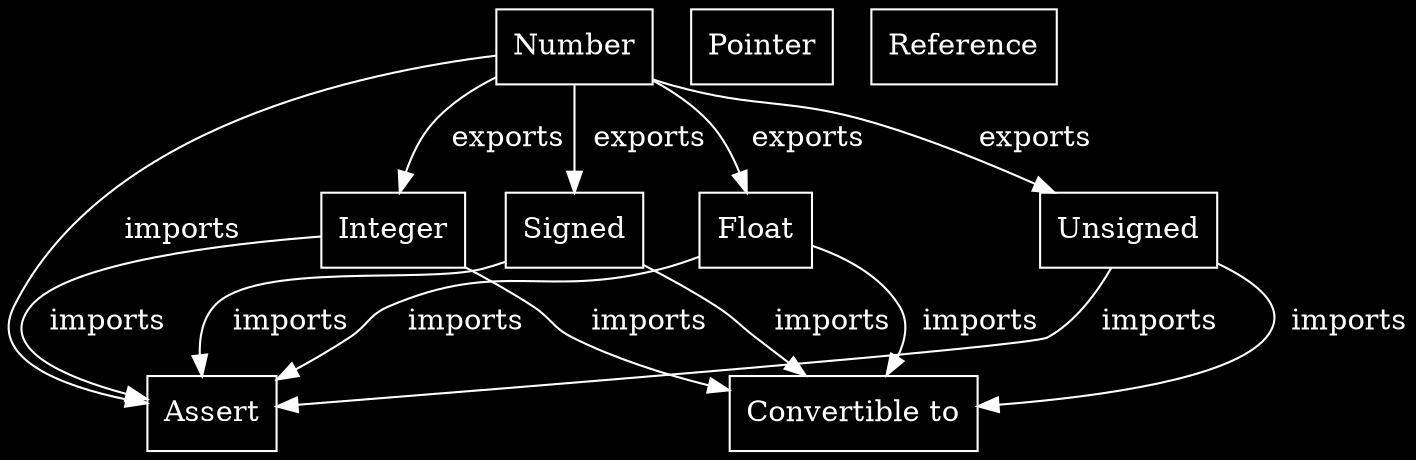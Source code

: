 digraph structs 
{
	bgcolor=red;
	compound=true;
	ratio=fill;
	fill=true;
	graph [dpi = 1000 bgcolor=black fontcolor=white color=white];
	node [dpi = 1000 bgcolor=black fillcolor=black style=filled color=white fontcolor=white];
	edge [dpi = 1000 bgcolor=black color=white fontcolor=white];

	// Ph [shape = record, label = "{Ph| {ph::}}"]
	Number [shape = record, label = "{Number}"]
	Signed [shape = record, label = "{Signed}"]
	Unsigned [shape = record, label = "{Unsigned}"]
	Integer [shape = record, label = "{Integer}"]
	Float [shape = record, label = "{Float}"]
	Convertible_to [shape = record, label = "{Convertible to}"]
	Assert [shape = record, label = "{Assert}"]
	Pointer [shape = record, label = "{Pointer}"]
	Reference [shape = record, label = "{Reference}"]


	// Typelist [shape = record, label = "{Typelist | {+ common [...] - T} | {+ transform [...]}}"]


	"Number" -> Assert [shape = record, label = "  imports"]
	"Number" -> "Signed" [shape = record, label = "  exports"]
	"Number" -> "Unsigned" [shape = record, label = "  exports"]
	"Number" -> "Integer" [shape = record, label = "  exports"]
	"Number" -> "Float" [shape = record, label = "  exports"]
	"Signed" -> Convertible_to [shape = record, label = "  imports"]
	"Signed" -> Assert [shape = record, label = "  imports"]
	"Unsigned" -> Convertible_to [shape = record, label = "  imports"]
	"Unsigned" -> Assert [shape = record, label = "  imports"]
	"Integer" -> Convertible_to [shape = record, label = "  imports"]
	"Integer" -> Assert [shape = record, label = "  imports"]
	"Float" -> Convertible_to [shape = record, label = "  imports"]
	"Float" -> Assert [shape = record, label = "  imports"]




	// "Ph" -> "Number" [label = "  exports"]
	// "Ph" -> "Assert" [label = "  exports"]

}


